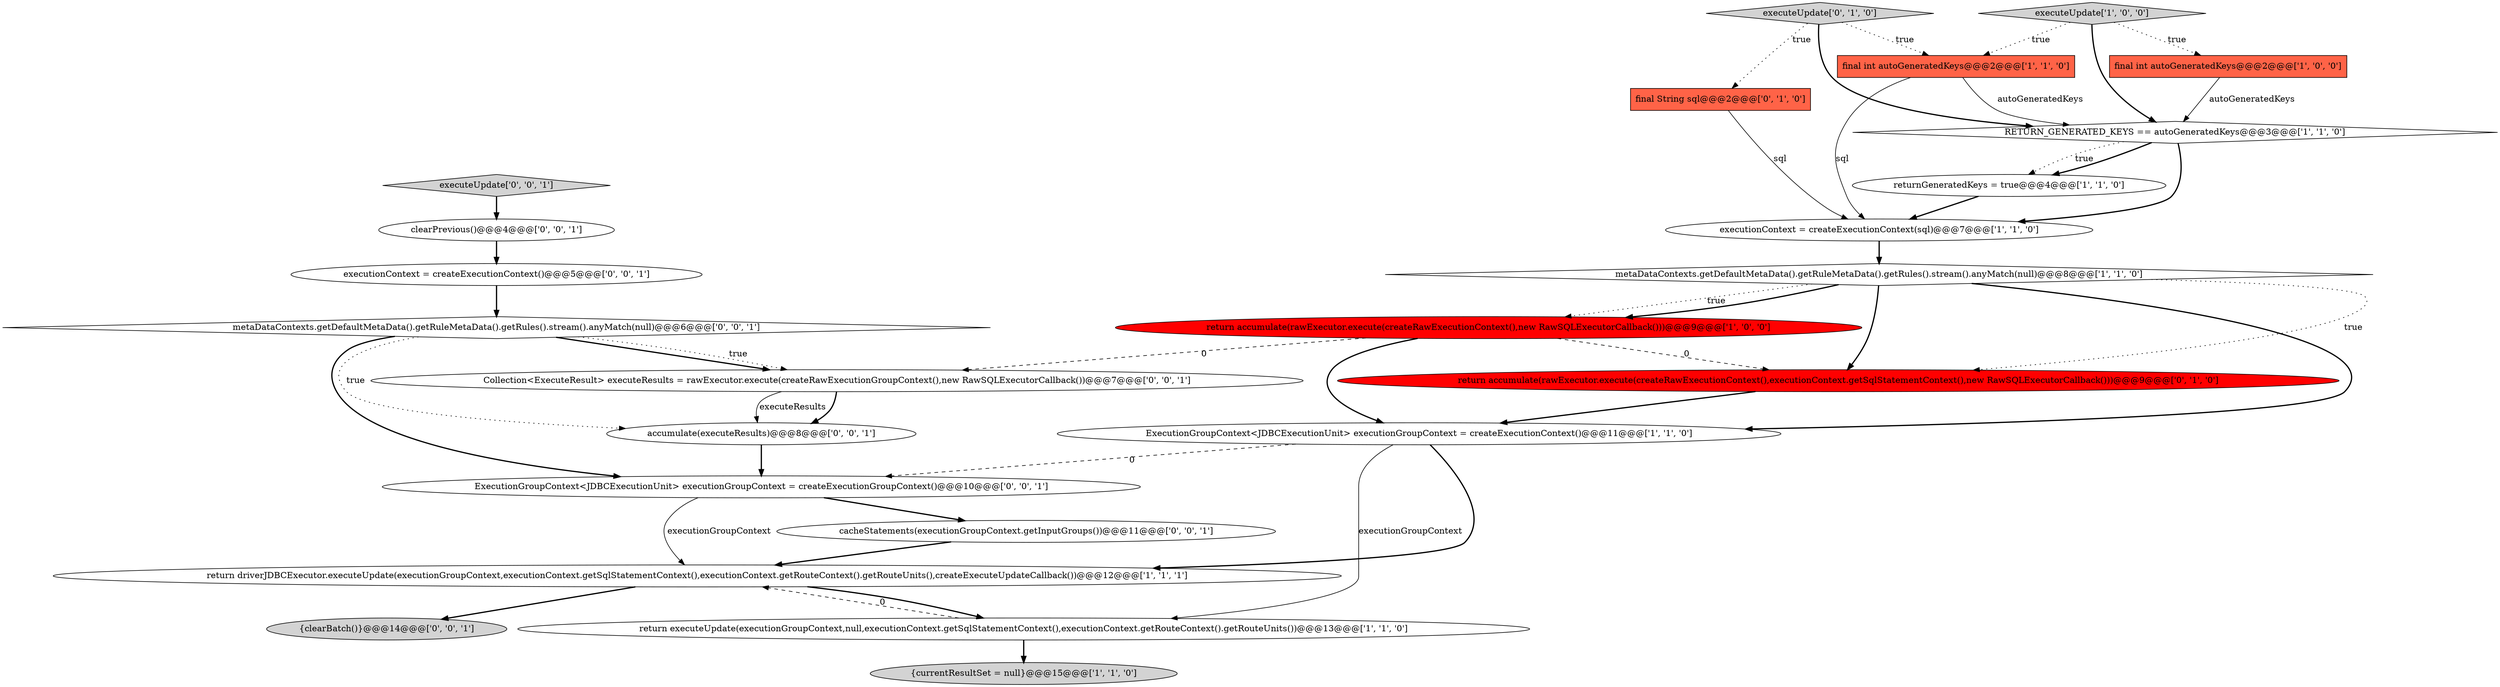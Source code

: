 digraph {
16 [style = filled, label = "ExecutionGroupContext<JDBCExecutionUnit> executionGroupContext = createExecutionGroupContext()@@@10@@@['0', '0', '1']", fillcolor = white, shape = ellipse image = "AAA0AAABBB3BBB"];
15 [style = filled, label = "Collection<ExecuteResult> executeResults = rawExecutor.execute(createRawExecutionGroupContext(),new RawSQLExecutorCallback())@@@7@@@['0', '0', '1']", fillcolor = white, shape = ellipse image = "AAA0AAABBB3BBB"];
14 [style = filled, label = "return accumulate(rawExecutor.execute(createRawExecutionContext(),executionContext.getSqlStatementContext(),new RawSQLExecutorCallback()))@@@9@@@['0', '1', '0']", fillcolor = red, shape = ellipse image = "AAA1AAABBB2BBB"];
18 [style = filled, label = "accumulate(executeResults)@@@8@@@['0', '0', '1']", fillcolor = white, shape = ellipse image = "AAA0AAABBB3BBB"];
13 [style = filled, label = "executeUpdate['0', '1', '0']", fillcolor = lightgray, shape = diamond image = "AAA0AAABBB2BBB"];
12 [style = filled, label = "final String sql@@@2@@@['0', '1', '0']", fillcolor = tomato, shape = box image = "AAA0AAABBB2BBB"];
9 [style = filled, label = "returnGeneratedKeys = true@@@4@@@['1', '1', '0']", fillcolor = white, shape = ellipse image = "AAA0AAABBB1BBB"];
1 [style = filled, label = "return executeUpdate(executionGroupContext,null,executionContext.getSqlStatementContext(),executionContext.getRouteContext().getRouteUnits())@@@13@@@['1', '1', '0']", fillcolor = white, shape = ellipse image = "AAA0AAABBB1BBB"];
19 [style = filled, label = "cacheStatements(executionGroupContext.getInputGroups())@@@11@@@['0', '0', '1']", fillcolor = white, shape = ellipse image = "AAA0AAABBB3BBB"];
10 [style = filled, label = "metaDataContexts.getDefaultMetaData().getRuleMetaData().getRules().stream().anyMatch(null)@@@8@@@['1', '1', '0']", fillcolor = white, shape = diamond image = "AAA0AAABBB1BBB"];
11 [style = filled, label = "executeUpdate['1', '0', '0']", fillcolor = lightgray, shape = diamond image = "AAA0AAABBB1BBB"];
23 [style = filled, label = "{clearBatch()}@@@14@@@['0', '0', '1']", fillcolor = lightgray, shape = ellipse image = "AAA0AAABBB3BBB"];
22 [style = filled, label = "metaDataContexts.getDefaultMetaData().getRuleMetaData().getRules().stream().anyMatch(null)@@@6@@@['0', '0', '1']", fillcolor = white, shape = diamond image = "AAA0AAABBB3BBB"];
21 [style = filled, label = "executionContext = createExecutionContext()@@@5@@@['0', '0', '1']", fillcolor = white, shape = ellipse image = "AAA0AAABBB3BBB"];
17 [style = filled, label = "clearPrevious()@@@4@@@['0', '0', '1']", fillcolor = white, shape = ellipse image = "AAA0AAABBB3BBB"];
8 [style = filled, label = "{currentResultSet = null}@@@15@@@['1', '1', '0']", fillcolor = lightgray, shape = ellipse image = "AAA0AAABBB1BBB"];
6 [style = filled, label = "RETURN_GENERATED_KEYS == autoGeneratedKeys@@@3@@@['1', '1', '0']", fillcolor = white, shape = diamond image = "AAA0AAABBB1BBB"];
2 [style = filled, label = "executionContext = createExecutionContext(sql)@@@7@@@['1', '1', '0']", fillcolor = white, shape = ellipse image = "AAA0AAABBB1BBB"];
3 [style = filled, label = "return driverJDBCExecutor.executeUpdate(executionGroupContext,executionContext.getSqlStatementContext(),executionContext.getRouteContext().getRouteUnits(),createExecuteUpdateCallback())@@@12@@@['1', '1', '1']", fillcolor = white, shape = ellipse image = "AAA0AAABBB1BBB"];
5 [style = filled, label = "return accumulate(rawExecutor.execute(createRawExecutionContext(),new RawSQLExecutorCallback()))@@@9@@@['1', '0', '0']", fillcolor = red, shape = ellipse image = "AAA1AAABBB1BBB"];
0 [style = filled, label = "final int autoGeneratedKeys@@@2@@@['1', '0', '0']", fillcolor = tomato, shape = box image = "AAA0AAABBB1BBB"];
20 [style = filled, label = "executeUpdate['0', '0', '1']", fillcolor = lightgray, shape = diamond image = "AAA0AAABBB3BBB"];
7 [style = filled, label = "ExecutionGroupContext<JDBCExecutionUnit> executionGroupContext = createExecutionContext()@@@11@@@['1', '1', '0']", fillcolor = white, shape = ellipse image = "AAA0AAABBB1BBB"];
4 [style = filled, label = "final int autoGeneratedKeys@@@2@@@['1', '1', '0']", fillcolor = tomato, shape = box image = "AAA0AAABBB1BBB"];
16->3 [style = solid, label="executionGroupContext"];
20->17 [style = bold, label=""];
22->15 [style = bold, label=""];
1->8 [style = bold, label=""];
22->18 [style = dotted, label="true"];
5->14 [style = dashed, label="0"];
1->3 [style = dashed, label="0"];
3->1 [style = bold, label=""];
13->12 [style = dotted, label="true"];
10->14 [style = bold, label=""];
9->2 [style = bold, label=""];
22->16 [style = bold, label=""];
7->16 [style = dashed, label="0"];
11->6 [style = bold, label=""];
11->4 [style = dotted, label="true"];
16->19 [style = bold, label=""];
2->10 [style = bold, label=""];
10->5 [style = dotted, label="true"];
10->7 [style = bold, label=""];
15->18 [style = bold, label=""];
7->1 [style = solid, label="executionGroupContext"];
7->3 [style = bold, label=""];
4->6 [style = solid, label="autoGeneratedKeys"];
14->7 [style = bold, label=""];
10->14 [style = dotted, label="true"];
6->2 [style = bold, label=""];
15->18 [style = solid, label="executeResults"];
3->23 [style = bold, label=""];
10->5 [style = bold, label=""];
6->9 [style = dotted, label="true"];
21->22 [style = bold, label=""];
11->0 [style = dotted, label="true"];
4->2 [style = solid, label="sql"];
5->7 [style = bold, label=""];
0->6 [style = solid, label="autoGeneratedKeys"];
13->6 [style = bold, label=""];
6->9 [style = bold, label=""];
5->15 [style = dashed, label="0"];
22->15 [style = dotted, label="true"];
17->21 [style = bold, label=""];
19->3 [style = bold, label=""];
13->4 [style = dotted, label="true"];
12->2 [style = solid, label="sql"];
18->16 [style = bold, label=""];
}
